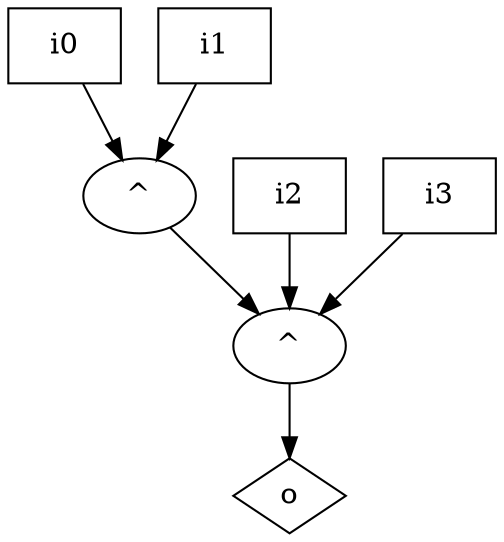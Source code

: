 digraph G {
n0 [label="i0",shape="box"];
n1 [label="i1",shape="box"];
n2 [label="i2",shape="box"];
n3 [label="i3",shape="box"];
n4 [label="^"];
n5 [label="^"];
n6 [label="o",shape="diamond"];
n0 -> n4
n1 -> n4
n2 -> n5
n3 -> n5
n4 -> n5
n5 -> n6
}